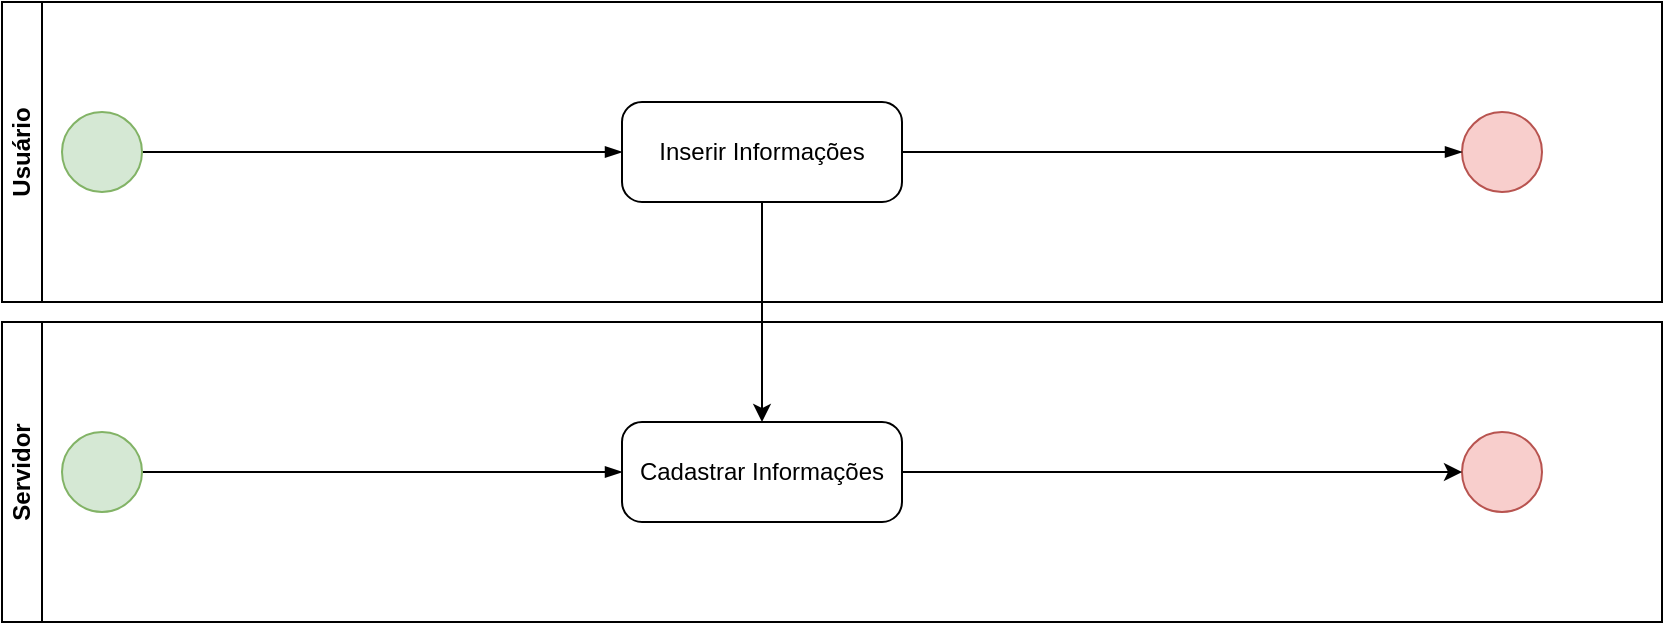 <mxfile version="23.1.6" type="device">
  <diagram name="Page-1" id="2a216829-ef6e-dabb-86c1-c78162f3ba2b">
    <mxGraphModel dx="1434" dy="772" grid="1" gridSize="10" guides="1" tooltips="1" connect="1" arrows="1" fold="1" page="1" pageScale="1" pageWidth="850" pageHeight="1100" background="none" math="0" shadow="0">
      <root>
        <mxCell id="0" />
        <mxCell id="1" parent="0" />
        <mxCell id="ZpPQKn9r_8TpebrVd8-8-6" value="Usuário" style="swimlane;startSize=20;horizontal=0;html=1;whiteSpace=wrap;" parent="1" vertex="1">
          <mxGeometry x="10" y="10" width="830" height="150" as="geometry">
            <mxRectangle x="10" y="10" width="40" height="80" as="alternateBounds" />
          </mxGeometry>
        </mxCell>
        <mxCell id="ZpPQKn9r_8TpebrVd8-8-7" value="" style="edgeStyle=elbowEdgeStyle;fontSize=12;html=1;endArrow=blockThin;endFill=1;rounded=0;entryX=0;entryY=0.5;entryDx=0;entryDy=0;entryPerimeter=0;" parent="ZpPQKn9r_8TpebrVd8-8-6" target="ZpPQKn9r_8TpebrVd8-8-5" edge="1">
          <mxGeometry width="160" relative="1" as="geometry">
            <mxPoint x="70" y="75" as="sourcePoint" />
            <mxPoint x="140" y="75" as="targetPoint" />
          </mxGeometry>
        </mxCell>
        <mxCell id="ZpPQKn9r_8TpebrVd8-8-3" value="" style="points=[[0.145,0.145,0],[0.5,0,0],[0.855,0.145,0],[1,0.5,0],[0.855,0.855,0],[0.5,1,0],[0.145,0.855,0],[0,0.5,0]];shape=mxgraph.bpmn.event;html=1;verticalLabelPosition=bottom;labelBackgroundColor=#ffffff;verticalAlign=top;align=center;perimeter=ellipsePerimeter;outlineConnect=0;aspect=fixed;outline=standard;symbol=general;fillColor=#d5e8d4;strokeColor=#82b366;" parent="ZpPQKn9r_8TpebrVd8-8-6" vertex="1">
          <mxGeometry x="30" y="55" width="40" height="40" as="geometry" />
        </mxCell>
        <mxCell id="ZpPQKn9r_8TpebrVd8-8-5" value="Inserir Informações" style="points=[[0.25,0,0],[0.5,0,0],[0.75,0,0],[1,0.25,0],[1,0.5,0],[1,0.75,0],[0.75,1,0],[0.5,1,0],[0.25,1,0],[0,0.75,0],[0,0.5,0],[0,0.25,0]];shape=mxgraph.bpmn.task;whiteSpace=wrap;rectStyle=rounded;size=10;html=1;container=1;expand=0;collapsible=0;taskMarker=abstract;" parent="ZpPQKn9r_8TpebrVd8-8-6" vertex="1">
          <mxGeometry x="310" y="50" width="140" height="50" as="geometry" />
        </mxCell>
        <mxCell id="ZpPQKn9r_8TpebrVd8-8-4" value="" style="points=[[0.145,0.145,0],[0.5,0,0],[0.855,0.145,0],[1,0.5,0],[0.855,0.855,0],[0.5,1,0],[0.145,0.855,0],[0,0.5,0]];shape=mxgraph.bpmn.event;html=1;verticalLabelPosition=bottom;labelBackgroundColor=#ffffff;verticalAlign=top;align=center;perimeter=ellipsePerimeter;outlineConnect=0;aspect=fixed;outline=standard;symbol=general;fillColor=#f8cecc;strokeColor=#b85450;" parent="ZpPQKn9r_8TpebrVd8-8-6" vertex="1">
          <mxGeometry x="730" y="55" width="40" height="40" as="geometry" />
        </mxCell>
        <mxCell id="1TNBx_tsy-_WQuN2GjOq-2" value="" style="edgeStyle=elbowEdgeStyle;fontSize=12;html=1;endArrow=blockThin;endFill=1;rounded=0;entryX=0;entryY=0.5;entryDx=0;entryDy=0;entryPerimeter=0;exitX=1;exitY=0.5;exitDx=0;exitDy=0;exitPerimeter=0;" edge="1" parent="ZpPQKn9r_8TpebrVd8-8-6" source="ZpPQKn9r_8TpebrVd8-8-5" target="ZpPQKn9r_8TpebrVd8-8-4">
          <mxGeometry width="160" relative="1" as="geometry">
            <mxPoint x="490" y="80" as="sourcePoint" />
            <mxPoint x="390" y="74.5" as="targetPoint" />
          </mxGeometry>
        </mxCell>
        <mxCell id="1TNBx_tsy-_WQuN2GjOq-3" value="Servidor" style="swimlane;startSize=20;horizontal=0;html=1;whiteSpace=wrap;" vertex="1" parent="1">
          <mxGeometry x="10" y="170" width="830" height="150" as="geometry">
            <mxRectangle x="10" y="10" width="40" height="80" as="alternateBounds" />
          </mxGeometry>
        </mxCell>
        <mxCell id="1TNBx_tsy-_WQuN2GjOq-4" value="" style="edgeStyle=elbowEdgeStyle;fontSize=12;html=1;endArrow=blockThin;endFill=1;rounded=0;entryX=0;entryY=0.5;entryDx=0;entryDy=0;entryPerimeter=0;" edge="1" parent="1TNBx_tsy-_WQuN2GjOq-3" target="1TNBx_tsy-_WQuN2GjOq-6">
          <mxGeometry width="160" relative="1" as="geometry">
            <mxPoint x="70" y="75" as="sourcePoint" />
            <mxPoint x="140" y="75" as="targetPoint" />
          </mxGeometry>
        </mxCell>
        <mxCell id="1TNBx_tsy-_WQuN2GjOq-5" value="" style="points=[[0.145,0.145,0],[0.5,0,0],[0.855,0.145,0],[1,0.5,0],[0.855,0.855,0],[0.5,1,0],[0.145,0.855,0],[0,0.5,0]];shape=mxgraph.bpmn.event;html=1;verticalLabelPosition=bottom;labelBackgroundColor=#ffffff;verticalAlign=top;align=center;perimeter=ellipsePerimeter;outlineConnect=0;aspect=fixed;outline=standard;symbol=general;fillColor=#d5e8d4;strokeColor=#82b366;" vertex="1" parent="1TNBx_tsy-_WQuN2GjOq-3">
          <mxGeometry x="30" y="55" width="40" height="40" as="geometry" />
        </mxCell>
        <mxCell id="1TNBx_tsy-_WQuN2GjOq-6" value="Cadastrar Informações" style="points=[[0.25,0,0],[0.5,0,0],[0.75,0,0],[1,0.25,0],[1,0.5,0],[1,0.75,0],[0.75,1,0],[0.5,1,0],[0.25,1,0],[0,0.75,0],[0,0.5,0],[0,0.25,0]];shape=mxgraph.bpmn.task;whiteSpace=wrap;rectStyle=rounded;size=10;html=1;container=1;expand=0;collapsible=0;taskMarker=abstract;" vertex="1" parent="1TNBx_tsy-_WQuN2GjOq-3">
          <mxGeometry x="310" y="50" width="140" height="50" as="geometry" />
        </mxCell>
        <mxCell id="1TNBx_tsy-_WQuN2GjOq-7" value="" style="points=[[0.145,0.145,0],[0.5,0,0],[0.855,0.145,0],[1,0.5,0],[0.855,0.855,0],[0.5,1,0],[0.145,0.855,0],[0,0.5,0]];shape=mxgraph.bpmn.event;html=1;verticalLabelPosition=bottom;labelBackgroundColor=#ffffff;verticalAlign=top;align=center;perimeter=ellipsePerimeter;outlineConnect=0;aspect=fixed;outline=standard;symbol=general;fillColor=#f8cecc;strokeColor=#b85450;" vertex="1" parent="1TNBx_tsy-_WQuN2GjOq-3">
          <mxGeometry x="730" y="55" width="40" height="40" as="geometry" />
        </mxCell>
        <mxCell id="1TNBx_tsy-_WQuN2GjOq-9" style="edgeStyle=orthogonalEdgeStyle;rounded=0;orthogonalLoop=1;jettySize=auto;html=1;entryX=0;entryY=0.5;entryDx=0;entryDy=0;entryPerimeter=0;" edge="1" parent="1TNBx_tsy-_WQuN2GjOq-3" source="1TNBx_tsy-_WQuN2GjOq-6" target="1TNBx_tsy-_WQuN2GjOq-7">
          <mxGeometry relative="1" as="geometry" />
        </mxCell>
        <mxCell id="1TNBx_tsy-_WQuN2GjOq-11" style="edgeStyle=orthogonalEdgeStyle;rounded=0;orthogonalLoop=1;jettySize=auto;html=1;entryX=0.5;entryY=0;entryDx=0;entryDy=0;entryPerimeter=0;" edge="1" parent="1" source="ZpPQKn9r_8TpebrVd8-8-5" target="1TNBx_tsy-_WQuN2GjOq-6">
          <mxGeometry relative="1" as="geometry" />
        </mxCell>
      </root>
    </mxGraphModel>
  </diagram>
</mxfile>

